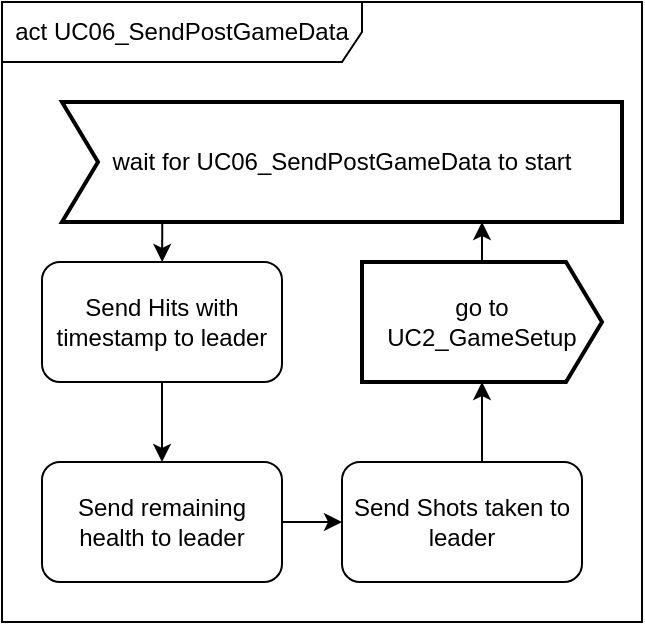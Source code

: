 <mxfile version="22.0.0" type="device">
  <diagram name="Pagina-1" id="OlxaiiAmEsIOL8Tx_Mgt">
    <mxGraphModel dx="736" dy="559" grid="1" gridSize="10" guides="1" tooltips="1" connect="1" arrows="1" fold="1" page="1" pageScale="1" pageWidth="827" pageHeight="1169" math="0" shadow="0">
      <root>
        <mxCell id="0" />
        <mxCell id="1" parent="0" />
        <mxCell id="hAuOG7fMKRflSQOg-h7u-1" value="act UC06_SendPostGameData" style="shape=umlFrame;whiteSpace=wrap;html=1;pointerEvents=0;width=180;height=30;" vertex="1" parent="1">
          <mxGeometry x="30" y="30" width="320" height="310" as="geometry" />
        </mxCell>
        <mxCell id="hAuOG7fMKRflSQOg-h7u-6" style="edgeStyle=orthogonalEdgeStyle;rounded=0;orthogonalLoop=1;jettySize=auto;html=1;entryX=0.5;entryY=0;entryDx=0;entryDy=0;" edge="1" parent="1" source="hAuOG7fMKRflSQOg-h7u-3" target="hAuOG7fMKRflSQOg-h7u-5">
          <mxGeometry relative="1" as="geometry" />
        </mxCell>
        <mxCell id="hAuOG7fMKRflSQOg-h7u-3" value="Send Hits with timestamp to leader" style="rounded=1;whiteSpace=wrap;html=1;" vertex="1" parent="1">
          <mxGeometry x="50" y="160" width="120" height="60" as="geometry" />
        </mxCell>
        <mxCell id="hAuOG7fMKRflSQOg-h7u-8" style="edgeStyle=orthogonalEdgeStyle;rounded=0;orthogonalLoop=1;jettySize=auto;html=1;" edge="1" parent="1" source="hAuOG7fMKRflSQOg-h7u-5" target="hAuOG7fMKRflSQOg-h7u-7">
          <mxGeometry relative="1" as="geometry" />
        </mxCell>
        <mxCell id="hAuOG7fMKRflSQOg-h7u-5" value="Send remaining health to leader" style="rounded=1;whiteSpace=wrap;html=1;" vertex="1" parent="1">
          <mxGeometry x="50" y="260" width="120" height="60" as="geometry" />
        </mxCell>
        <mxCell id="hAuOG7fMKRflSQOg-h7u-11" style="edgeStyle=orthogonalEdgeStyle;rounded=0;orthogonalLoop=1;jettySize=auto;html=1;exitX=0.607;exitY=0.007;exitDx=0;exitDy=0;exitPerimeter=0;" edge="1" parent="1" source="hAuOG7fMKRflSQOg-h7u-7" target="hAuOG7fMKRflSQOg-h7u-13">
          <mxGeometry relative="1" as="geometry">
            <Array as="points">
              <mxPoint x="270" y="260" />
            </Array>
          </mxGeometry>
        </mxCell>
        <mxCell id="hAuOG7fMKRflSQOg-h7u-7" value="Send Shots taken to leader" style="rounded=1;whiteSpace=wrap;html=1;" vertex="1" parent="1">
          <mxGeometry x="200" y="260" width="120" height="60" as="geometry" />
        </mxCell>
        <mxCell id="hAuOG7fMKRflSQOg-h7u-16" style="edgeStyle=orthogonalEdgeStyle;rounded=0;orthogonalLoop=1;jettySize=auto;html=1;" edge="1" parent="1" source="hAuOG7fMKRflSQOg-h7u-13" target="hAuOG7fMKRflSQOg-h7u-15">
          <mxGeometry relative="1" as="geometry">
            <Array as="points">
              <mxPoint x="260" y="110" />
            </Array>
          </mxGeometry>
        </mxCell>
        <mxCell id="hAuOG7fMKRflSQOg-h7u-13" value="go to UC2_GameSetup" style="html=1;shape=mxgraph.sysml.sendSigAct;strokeWidth=2;whiteSpace=wrap;align=center;" vertex="1" parent="1">
          <mxGeometry x="210" y="160" width="120" height="60" as="geometry" />
        </mxCell>
        <mxCell id="hAuOG7fMKRflSQOg-h7u-18" style="edgeStyle=orthogonalEdgeStyle;rounded=0;orthogonalLoop=1;jettySize=auto;html=1;exitX=0.179;exitY=1;exitDx=0;exitDy=0;exitPerimeter=0;" edge="1" parent="1" source="hAuOG7fMKRflSQOg-h7u-15" target="hAuOG7fMKRflSQOg-h7u-3">
          <mxGeometry relative="1" as="geometry" />
        </mxCell>
        <mxCell id="hAuOG7fMKRflSQOg-h7u-15" value="wait for UC06_SendPostGameData to start" style="html=1;shape=mxgraph.sysml.accEvent;strokeWidth=2;whiteSpace=wrap;align=center;" vertex="1" parent="1">
          <mxGeometry x="60" y="80" width="280" height="60" as="geometry" />
        </mxCell>
      </root>
    </mxGraphModel>
  </diagram>
</mxfile>
